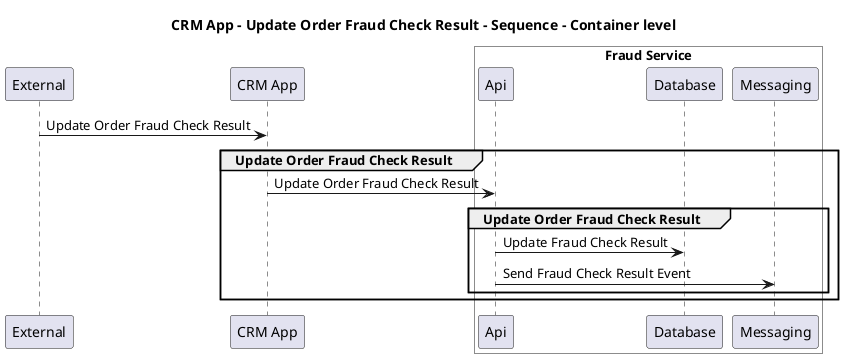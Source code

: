 @startuml

title CRM App - Update Order Fraud Check Result - Sequence - Container level

participant "External" as C4InterFlow.SoftwareSystems.ExternalSystem
participant "CRM App" as ECommercePlatform.SoftwareSystems.CRMApp

box "Fraud Service" #White
    participant "Api" as ECommercePlatform.SoftwareSystems.FraudService.Containers.Api
    participant "Database" as ECommercePlatform.SoftwareSystems.FraudService.Containers.Database
    participant "Messaging" as ECommercePlatform.SoftwareSystems.FraudService.Containers.Messaging
end box


C4InterFlow.SoftwareSystems.ExternalSystem -> ECommercePlatform.SoftwareSystems.CRMApp : Update Order Fraud Check Result
group Update Order Fraud Check Result
ECommercePlatform.SoftwareSystems.CRMApp -> ECommercePlatform.SoftwareSystems.FraudService.Containers.Api : Update Order Fraud Check Result
group Update Order Fraud Check Result
ECommercePlatform.SoftwareSystems.FraudService.Containers.Api -> ECommercePlatform.SoftwareSystems.FraudService.Containers.Database : Update Fraud Check Result
ECommercePlatform.SoftwareSystems.FraudService.Containers.Api -> ECommercePlatform.SoftwareSystems.FraudService.Containers.Messaging : Send Fraud Check Result Event
end
end


@enduml
